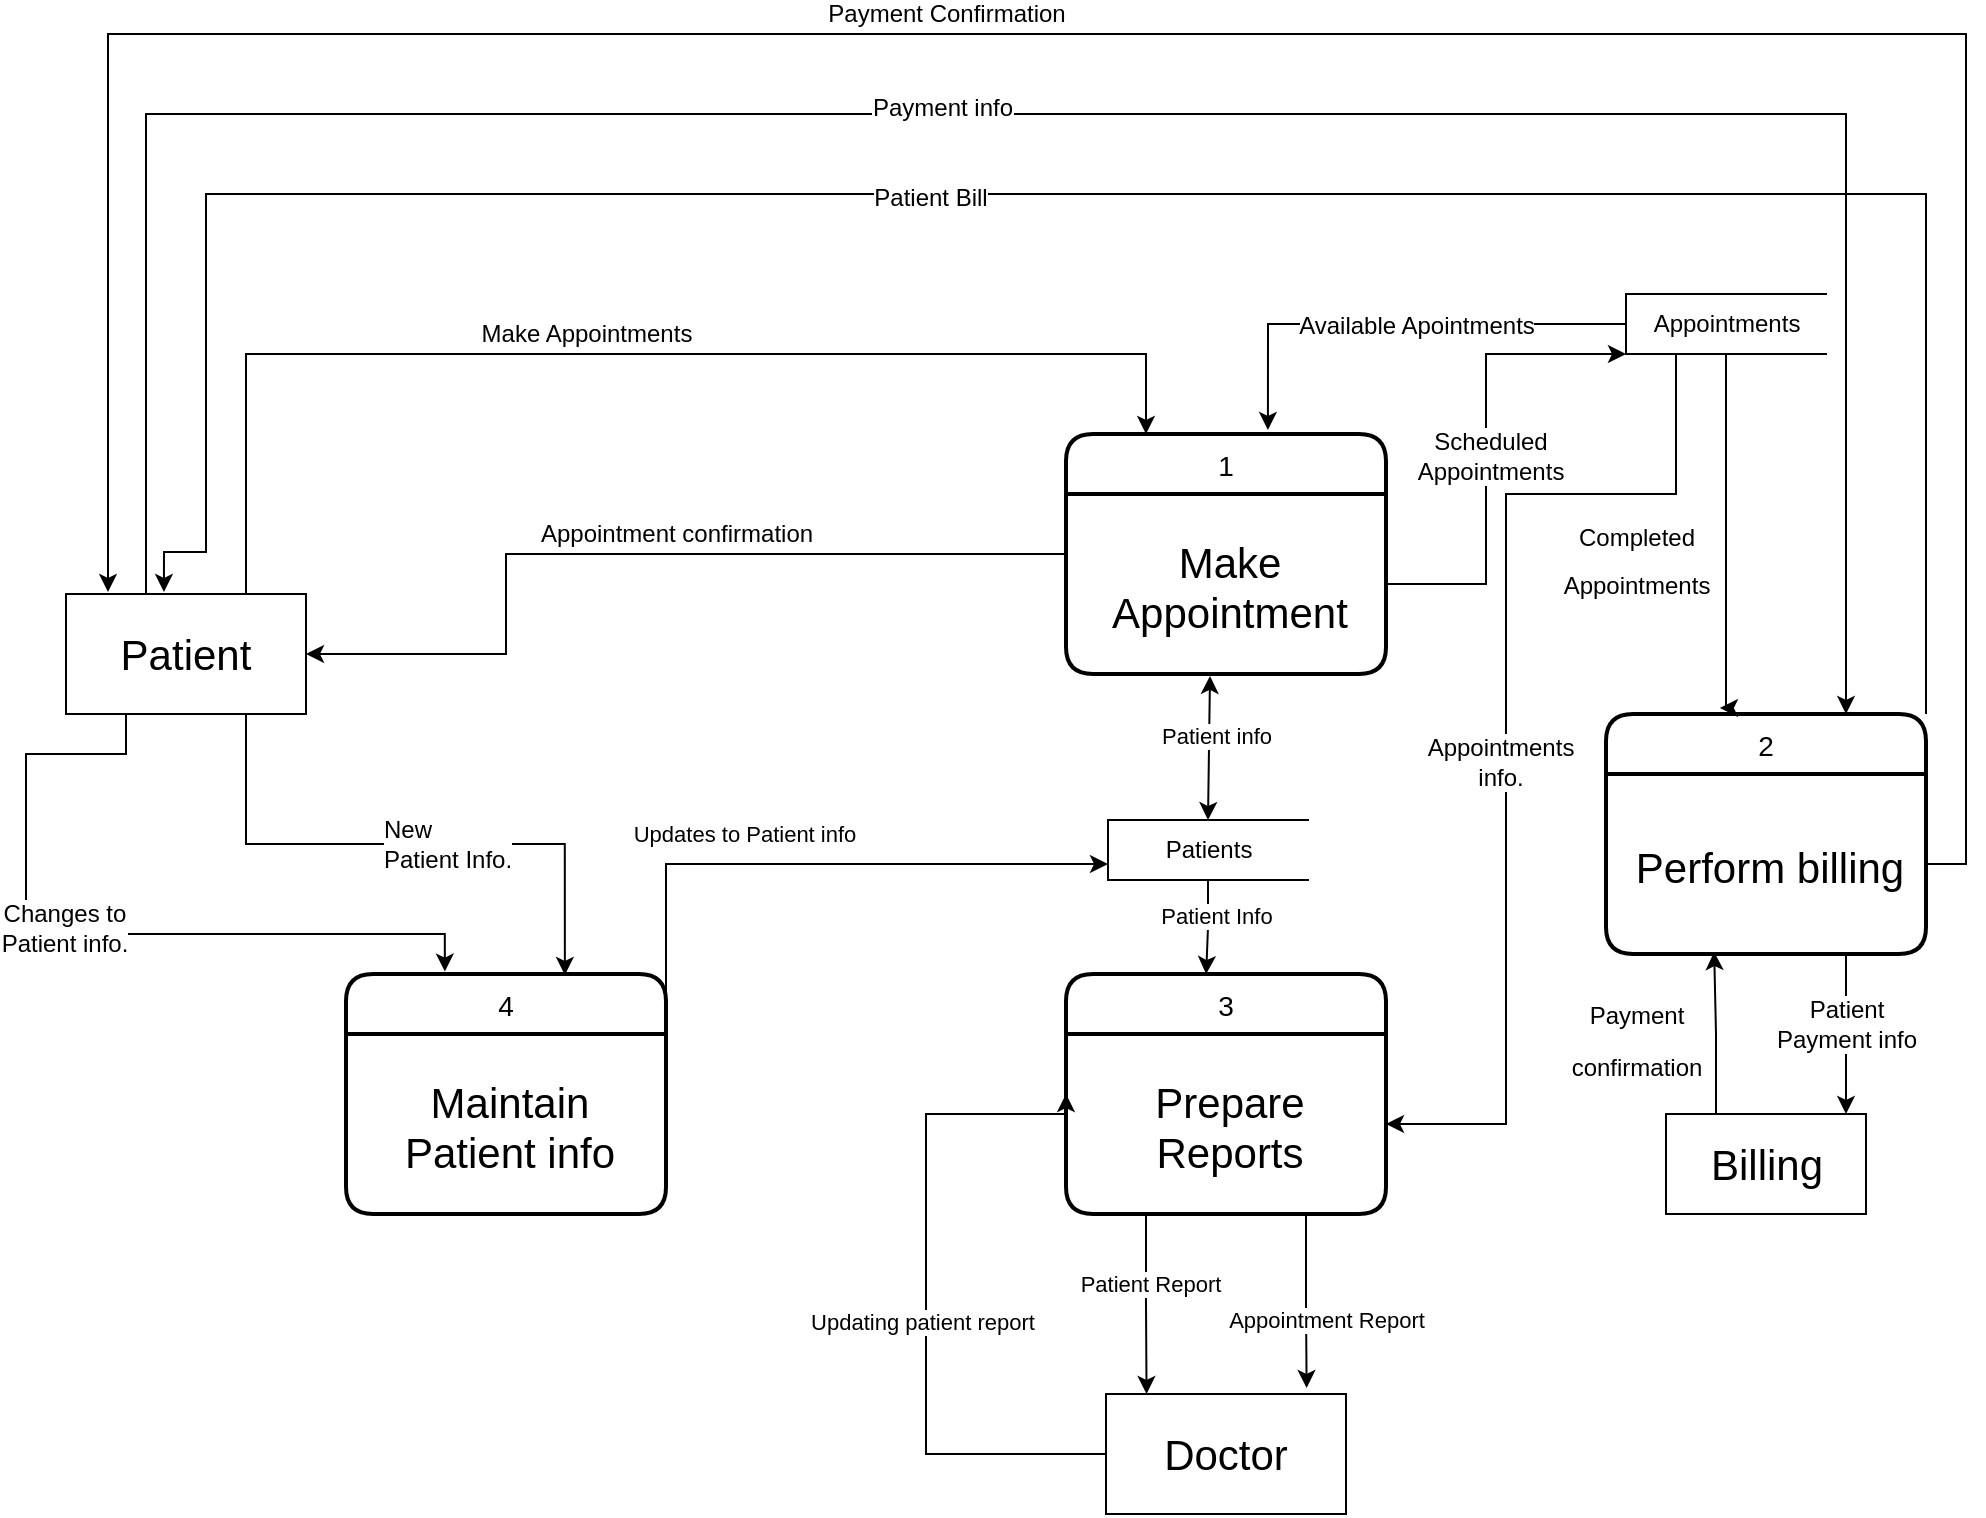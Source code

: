 <mxfile version="18.1.3" type="device"><diagram id="8bqSQ_MQ4UZZcyZu1zvE" name="Page-1"><mxGraphModel dx="2493" dy="788" grid="1" gridSize="10" guides="1" tooltips="1" connect="1" arrows="1" fold="1" page="1" pageScale="1" pageWidth="827" pageHeight="1169" math="0" shadow="0"><root><mxCell id="0"/><mxCell id="1" parent="0"/><mxCell id="Rp1bQd0VNtwFcpzXGOiF-3" style="edgeStyle=orthogonalEdgeStyle;rounded=0;orthogonalLoop=1;jettySize=auto;html=1;exitX=0.25;exitY=0;exitDx=0;exitDy=0;entryX=0.75;entryY=0;entryDx=0;entryDy=0;fontSize=12;" parent="1" source="Rp1bQd0VNtwFcpzXGOiF-9" target="Rp1bQd0VNtwFcpzXGOiF-38" edge="1"><mxGeometry relative="1" as="geometry"><Array as="points"><mxPoint x="-120" y="420"/><mxPoint x="-120" y="180"/><mxPoint x="730" y="180"/></Array></mxGeometry></mxCell><mxCell id="Rp1bQd0VNtwFcpzXGOiF-4" value="Payment info" style="edgeLabel;html=1;align=center;verticalAlign=middle;resizable=0;points=[];fontSize=12;" parent="Rp1bQd0VNtwFcpzXGOiF-3" vertex="1" connectable="0"><mxGeometry x="-0.097" y="3" relative="1" as="geometry"><mxPoint x="16" as="offset"/></mxGeometry></mxCell><mxCell id="Rp1bQd0VNtwFcpzXGOiF-5" style="edgeStyle=orthogonalEdgeStyle;rounded=0;orthogonalLoop=1;jettySize=auto;html=1;exitX=0.25;exitY=1;exitDx=0;exitDy=0;fontSize=12;entryX=0.309;entryY=-0.01;entryDx=0;entryDy=0;entryPerimeter=0;" parent="1" source="Rp1bQd0VNtwFcpzXGOiF-9" target="Rp1bQd0VNtwFcpzXGOiF-13" edge="1"><mxGeometry relative="1" as="geometry"><mxPoint x="60" y="520" as="targetPoint"/><Array as="points"><mxPoint x="-130" y="500"/><mxPoint x="-180" y="500"/><mxPoint x="-180" y="590"/><mxPoint x="29" y="590"/></Array></mxGeometry></mxCell><mxCell id="Rp1bQd0VNtwFcpzXGOiF-6" value="Changes to &lt;br&gt;Patient info." style="edgeLabel;html=1;align=center;verticalAlign=middle;resizable=0;points=[];fontSize=12;" parent="Rp1bQd0VNtwFcpzXGOiF-5" vertex="1" connectable="0"><mxGeometry x="-0.061" y="1" relative="1" as="geometry"><mxPoint x="-4" y="-2" as="offset"/></mxGeometry></mxCell><mxCell id="Rp1bQd0VNtwFcpzXGOiF-7" style="edgeStyle=orthogonalEdgeStyle;rounded=0;orthogonalLoop=1;jettySize=auto;html=1;exitX=0.75;exitY=1;exitDx=0;exitDy=0;entryX=0.684;entryY=0.004;entryDx=0;entryDy=0;entryPerimeter=0;fontSize=12;" parent="1" source="Rp1bQd0VNtwFcpzXGOiF-9" target="Rp1bQd0VNtwFcpzXGOiF-13" edge="1"><mxGeometry relative="1" as="geometry"/></mxCell><mxCell id="Rp1bQd0VNtwFcpzXGOiF-8" value="New &lt;br&gt;Patient Info." style="edgeLabel;html=1;align=left;verticalAlign=middle;resizable=0;points=[];fontSize=12;" parent="Rp1bQd0VNtwFcpzXGOiF-7" vertex="1" connectable="0"><mxGeometry x="-0.157" relative="1" as="geometry"><mxPoint x="10" as="offset"/></mxGeometry></mxCell><mxCell id="gqWM-qC1SGjEPxCB22Nc-1" style="edgeStyle=orthogonalEdgeStyle;rounded=0;orthogonalLoop=1;jettySize=auto;html=1;exitX=0.75;exitY=0;exitDx=0;exitDy=0;entryX=0.25;entryY=0;entryDx=0;entryDy=0;" edge="1" parent="1" source="Rp1bQd0VNtwFcpzXGOiF-9" target="Rp1bQd0VNtwFcpzXGOiF-17"><mxGeometry relative="1" as="geometry"><Array as="points"><mxPoint x="-70" y="300"/><mxPoint x="380" y="300"/></Array></mxGeometry></mxCell><mxCell id="Rp1bQd0VNtwFcpzXGOiF-9" value="&lt;font style=&quot;font-size: 21px;&quot;&gt;Patient&lt;/font&gt;" style="rounded=0;whiteSpace=wrap;html=1;" parent="1" vertex="1"><mxGeometry x="-160" y="420" width="120" height="60" as="geometry"/></mxCell><mxCell id="Rp1bQd0VNtwFcpzXGOiF-10" style="edgeStyle=orthogonalEdgeStyle;rounded=0;orthogonalLoop=1;jettySize=auto;html=1;entryX=0;entryY=0.5;entryDx=0;entryDy=0;exitX=0;exitY=0.5;exitDx=0;exitDy=0;" parent="1" source="Rp1bQd0VNtwFcpzXGOiF-12" target="Rp1bQd0VNtwFcpzXGOiF-20" edge="1"><mxGeometry relative="1" as="geometry"><Array as="points"><mxPoint x="270" y="850"/><mxPoint x="270" y="680"/><mxPoint x="340" y="680"/></Array></mxGeometry></mxCell><mxCell id="Rp1bQd0VNtwFcpzXGOiF-11" value="Updating patient report" style="edgeLabel;html=1;align=center;verticalAlign=middle;resizable=0;points=[];" parent="Rp1bQd0VNtwFcpzXGOiF-10" vertex="1" connectable="0"><mxGeometry x="-0.079" y="2" relative="1" as="geometry"><mxPoint as="offset"/></mxGeometry></mxCell><mxCell id="Rp1bQd0VNtwFcpzXGOiF-12" value="&lt;font style=&quot;font-size: 21px;&quot;&gt;Doctor&lt;/font&gt;" style="whiteSpace=wrap;html=1;rounded=0;" parent="1" vertex="1"><mxGeometry x="360" y="820" width="120" height="60" as="geometry"/></mxCell><mxCell id="Rp1bQd0VNtwFcpzXGOiF-13" value="4" style="swimlane;childLayout=stackLayout;horizontal=1;startSize=30;horizontalStack=0;rounded=1;fontSize=14;fontStyle=0;strokeWidth=2;resizeParent=0;resizeLast=1;shadow=0;dashed=0;align=center;" parent="1" vertex="1"><mxGeometry x="-20" y="610" width="160" height="120" as="geometry"/></mxCell><mxCell id="Rp1bQd0VNtwFcpzXGOiF-14" value="Maintain &#10;Patient info" style="align=center;strokeColor=none;fillColor=none;spacingLeft=4;fontSize=21;verticalAlign=middle;resizable=0;rotatable=0;part=1;" parent="Rp1bQd0VNtwFcpzXGOiF-13" vertex="1"><mxGeometry y="30" width="160" height="90" as="geometry"/></mxCell><mxCell id="Rp1bQd0VNtwFcpzXGOiF-15" style="edgeStyle=orthogonalEdgeStyle;rounded=0;orthogonalLoop=1;jettySize=auto;html=1;entryX=1;entryY=0.5;entryDx=0;entryDy=0;" parent="1" source="Rp1bQd0VNtwFcpzXGOiF-17" target="Rp1bQd0VNtwFcpzXGOiF-9" edge="1"><mxGeometry relative="1" as="geometry"><Array as="points"><mxPoint x="60" y="400"/><mxPoint x="60" y="450"/></Array></mxGeometry></mxCell><mxCell id="Rp1bQd0VNtwFcpzXGOiF-17" value="1" style="swimlane;childLayout=stackLayout;horizontal=1;startSize=30;horizontalStack=0;rounded=1;fontSize=14;fontStyle=0;strokeWidth=2;resizeParent=0;resizeLast=1;shadow=0;dashed=0;align=center;" parent="1" vertex="1"><mxGeometry x="340" y="340" width="160" height="120" as="geometry"/></mxCell><mxCell id="Rp1bQd0VNtwFcpzXGOiF-18" value="Make &#10;Appointment" style="align=center;strokeColor=none;fillColor=none;spacingLeft=4;fontSize=21;verticalAlign=middle;resizable=0;rotatable=0;part=1;" parent="Rp1bQd0VNtwFcpzXGOiF-17" vertex="1"><mxGeometry y="30" width="160" height="90" as="geometry"/></mxCell><mxCell id="Rp1bQd0VNtwFcpzXGOiF-19" value="Appointment confirmation" style="text;html=1;align=center;verticalAlign=middle;resizable=0;points=[];autosize=1;strokeColor=none;fillColor=none;" parent="1" vertex="1"><mxGeometry x="70" y="380" width="150" height="20" as="geometry"/></mxCell><mxCell id="Rp1bQd0VNtwFcpzXGOiF-20" value="3" style="swimlane;childLayout=stackLayout;horizontal=1;startSize=30;horizontalStack=0;rounded=1;fontSize=14;fontStyle=0;strokeWidth=2;resizeParent=0;resizeLast=1;shadow=0;dashed=0;align=center;" parent="1" vertex="1"><mxGeometry x="340" y="610" width="160" height="120" as="geometry"/></mxCell><mxCell id="Rp1bQd0VNtwFcpzXGOiF-21" value="Prepare &#10;Reports" style="align=center;strokeColor=none;fillColor=none;spacingLeft=4;fontSize=21;verticalAlign=middle;resizable=0;rotatable=0;part=1;" parent="Rp1bQd0VNtwFcpzXGOiF-20" vertex="1"><mxGeometry y="30" width="160" height="90" as="geometry"/></mxCell><mxCell id="Rp1bQd0VNtwFcpzXGOiF-22" style="edgeStyle=orthogonalEdgeStyle;rounded=0;orthogonalLoop=1;jettySize=auto;html=1;exitX=0.25;exitY=1;exitDx=0;exitDy=0;entryX=0.169;entryY=0;entryDx=0;entryDy=0;entryPerimeter=0;" parent="1" source="Rp1bQd0VNtwFcpzXGOiF-21" target="Rp1bQd0VNtwFcpzXGOiF-12" edge="1"><mxGeometry relative="1" as="geometry"/></mxCell><mxCell id="Rp1bQd0VNtwFcpzXGOiF-23" value="Patient Report" style="edgeLabel;html=1;align=center;verticalAlign=middle;resizable=0;points=[];" parent="Rp1bQd0VNtwFcpzXGOiF-22" vertex="1" connectable="0"><mxGeometry x="-0.221" y="2" relative="1" as="geometry"><mxPoint as="offset"/></mxGeometry></mxCell><mxCell id="Rp1bQd0VNtwFcpzXGOiF-24" style="edgeStyle=orthogonalEdgeStyle;rounded=0;orthogonalLoop=1;jettySize=auto;html=1;exitX=0.75;exitY=1;exitDx=0;exitDy=0;entryX=0.836;entryY=-0.05;entryDx=0;entryDy=0;entryPerimeter=0;" parent="1" source="Rp1bQd0VNtwFcpzXGOiF-21" target="Rp1bQd0VNtwFcpzXGOiF-12" edge="1"><mxGeometry relative="1" as="geometry"/></mxCell><mxCell id="Rp1bQd0VNtwFcpzXGOiF-25" value="Appointment Report" style="edgeLabel;html=1;align=center;verticalAlign=middle;resizable=0;points=[];" parent="Rp1bQd0VNtwFcpzXGOiF-24" vertex="1" connectable="0"><mxGeometry x="-0.114" relative="1" as="geometry"><mxPoint x="10" y="14" as="offset"/></mxGeometry></mxCell><mxCell id="Rp1bQd0VNtwFcpzXGOiF-26" value="Make Appointments" style="text;html=1;align=center;verticalAlign=middle;resizable=0;points=[];autosize=1;strokeColor=none;fillColor=none;" parent="1" vertex="1"><mxGeometry x="40" y="280" width="120" height="20" as="geometry"/></mxCell><mxCell id="Rp1bQd0VNtwFcpzXGOiF-29" style="edgeStyle=orthogonalEdgeStyle;rounded=0;orthogonalLoop=1;jettySize=auto;html=1;exitX=0.5;exitY=1;exitDx=0;exitDy=0;entryX=0.438;entryY=0;entryDx=0;entryDy=0;entryPerimeter=0;" parent="1" source="Rp1bQd0VNtwFcpzXGOiF-31" target="Rp1bQd0VNtwFcpzXGOiF-20" edge="1"><mxGeometry relative="1" as="geometry"/></mxCell><mxCell id="Rp1bQd0VNtwFcpzXGOiF-30" value="Patient Info" style="edgeLabel;html=1;align=center;verticalAlign=middle;resizable=0;points=[];" parent="Rp1bQd0VNtwFcpzXGOiF-29" vertex="1" connectable="0"><mxGeometry x="-0.402" y="2" relative="1" as="geometry"><mxPoint x="2" y="3" as="offset"/></mxGeometry></mxCell><mxCell id="Rp1bQd0VNtwFcpzXGOiF-31" value="Patients" style="html=1;dashed=0;whitespace=wrap;shape=partialRectangle;right=0;" parent="1" vertex="1"><mxGeometry x="361" y="533" width="100" height="30" as="geometry"/></mxCell><mxCell id="Rp1bQd0VNtwFcpzXGOiF-32" style="edgeStyle=orthogonalEdgeStyle;rounded=0;orthogonalLoop=1;jettySize=auto;html=1;exitX=1;exitY=0;exitDx=0;exitDy=0;" parent="1" source="Rp1bQd0VNtwFcpzXGOiF-14" target="Rp1bQd0VNtwFcpzXGOiF-31" edge="1"><mxGeometry relative="1" as="geometry"><Array as="points"><mxPoint x="220" y="555"/><mxPoint x="220" y="555"/></Array></mxGeometry></mxCell><mxCell id="Rp1bQd0VNtwFcpzXGOiF-33" value="Updates to Patient info" style="edgeLabel;html=1;align=center;verticalAlign=middle;resizable=0;points=[];" parent="Rp1bQd0VNtwFcpzXGOiF-32" vertex="1" connectable="0"><mxGeometry x="-0.326" y="4" relative="1" as="geometry"><mxPoint x="21" y="-11" as="offset"/></mxGeometry></mxCell><mxCell id="Rp1bQd0VNtwFcpzXGOiF-36" style="edgeStyle=orthogonalEdgeStyle;rounded=0;orthogonalLoop=1;jettySize=auto;html=1;exitX=1;exitY=0;exitDx=0;exitDy=0;entryX=0.408;entryY=-0.017;entryDx=0;entryDy=0;entryPerimeter=0;fontSize=12;" parent="1" source="Rp1bQd0VNtwFcpzXGOiF-38" target="Rp1bQd0VNtwFcpzXGOiF-9" edge="1"><mxGeometry relative="1" as="geometry"><Array as="points"><mxPoint x="770" y="220"/><mxPoint x="-90" y="220"/><mxPoint x="-90" y="399"/><mxPoint x="-111" y="399"/></Array></mxGeometry></mxCell><mxCell id="Rp1bQd0VNtwFcpzXGOiF-37" value="Patient Bill" style="edgeLabel;html=1;align=center;verticalAlign=middle;resizable=0;points=[];fontSize=12;" parent="Rp1bQd0VNtwFcpzXGOiF-36" vertex="1" connectable="0"><mxGeometry x="0.18" y="2" relative="1" as="geometry"><mxPoint x="32" as="offset"/></mxGeometry></mxCell><mxCell id="Rp1bQd0VNtwFcpzXGOiF-38" value="2" style="swimlane;childLayout=stackLayout;horizontal=1;startSize=30;horizontalStack=0;rounded=1;fontSize=14;fontStyle=0;strokeWidth=2;resizeParent=0;resizeLast=1;shadow=0;dashed=0;align=center;" parent="1" vertex="1"><mxGeometry x="610" y="480" width="160" height="120" as="geometry"/></mxCell><mxCell id="Rp1bQd0VNtwFcpzXGOiF-39" value="Perform billing" style="align=center;strokeColor=none;fillColor=none;spacingLeft=4;fontSize=21;verticalAlign=middle;resizable=0;rotatable=0;part=1;" parent="Rp1bQd0VNtwFcpzXGOiF-38" vertex="1"><mxGeometry y="30" width="160" height="90" as="geometry"/></mxCell><mxCell id="Rp1bQd0VNtwFcpzXGOiF-40" style="edgeStyle=orthogonalEdgeStyle;rounded=0;orthogonalLoop=1;jettySize=auto;html=1;fontSize=21;entryX=0.356;entryY=-0.025;entryDx=0;entryDy=0;entryPerimeter=0;" parent="1" source="Rp1bQd0VNtwFcpzXGOiF-45" target="Rp1bQd0VNtwFcpzXGOiF-38" edge="1"><mxGeometry relative="1" as="geometry"><mxPoint x="670" y="470" as="targetPoint"/><Array as="points"><mxPoint x="670" y="477"/></Array></mxGeometry></mxCell><mxCell id="Rp1bQd0VNtwFcpzXGOiF-41" style="edgeStyle=orthogonalEdgeStyle;rounded=0;orthogonalLoop=1;jettySize=auto;html=1;entryX=0.631;entryY=-0.017;entryDx=0;entryDy=0;entryPerimeter=0;fontSize=12;" parent="1" source="Rp1bQd0VNtwFcpzXGOiF-45" target="Rp1bQd0VNtwFcpzXGOiF-17" edge="1"><mxGeometry relative="1" as="geometry"/></mxCell><mxCell id="Rp1bQd0VNtwFcpzXGOiF-42" value="Available Apointments" style="edgeLabel;html=1;align=center;verticalAlign=middle;resizable=0;points=[];fontSize=12;" parent="Rp1bQd0VNtwFcpzXGOiF-41" vertex="1" connectable="0"><mxGeometry x="-0.095" y="1" relative="1" as="geometry"><mxPoint as="offset"/></mxGeometry></mxCell><mxCell id="Rp1bQd0VNtwFcpzXGOiF-43" style="edgeStyle=orthogonalEdgeStyle;rounded=0;orthogonalLoop=1;jettySize=auto;html=1;exitX=0.25;exitY=1;exitDx=0;exitDy=0;entryX=1;entryY=0.5;entryDx=0;entryDy=0;fontSize=12;" parent="1" source="Rp1bQd0VNtwFcpzXGOiF-45" target="Rp1bQd0VNtwFcpzXGOiF-21" edge="1"><mxGeometry relative="1" as="geometry"><Array as="points"><mxPoint x="645" y="370"/><mxPoint x="560" y="370"/><mxPoint x="560" y="685"/></Array></mxGeometry></mxCell><mxCell id="Rp1bQd0VNtwFcpzXGOiF-44" value="Appointments&lt;br&gt;info." style="edgeLabel;html=1;align=center;verticalAlign=middle;resizable=0;points=[];fontSize=12;" parent="Rp1bQd0VNtwFcpzXGOiF-43" vertex="1" connectable="0"><mxGeometry x="0.091" y="-3" relative="1" as="geometry"><mxPoint as="offset"/></mxGeometry></mxCell><mxCell id="Rp1bQd0VNtwFcpzXGOiF-45" value="Appointments" style="html=1;dashed=0;whitespace=wrap;shape=partialRectangle;right=0;" parent="1" vertex="1"><mxGeometry x="620" y="270" width="100" height="30" as="geometry"/></mxCell><mxCell id="Rp1bQd0VNtwFcpzXGOiF-46" value="&lt;p style=&quot;line-height: 0.3;&quot;&gt;&lt;/p&gt;&lt;blockquote style=&quot;margin: 0 0 0 40px; border: none; padding: 0px;&quot;&gt;&lt;/blockquote&gt;&lt;span style=&quot;font-size: 12px; background-color: initial;&quot;&gt;Completed&lt;/span&gt;&lt;br&gt;&lt;font style=&quot;font-size: 12px; line-height: 0.5;&quot;&gt;Appointments&lt;/font&gt;&lt;p&gt;&lt;/p&gt;" style="text;html=1;align=center;verticalAlign=middle;resizable=0;points=[];autosize=1;strokeColor=none;fillColor=none;fontSize=20;" parent="1" vertex="1"><mxGeometry x="580" y="350" width="90" height="100" as="geometry"/></mxCell><mxCell id="Rp1bQd0VNtwFcpzXGOiF-47" style="edgeStyle=orthogonalEdgeStyle;rounded=0;orthogonalLoop=1;jettySize=auto;html=1;exitX=0.25;exitY=0;exitDx=0;exitDy=0;entryX=0.338;entryY=0.989;entryDx=0;entryDy=0;entryPerimeter=0;fontSize=21;" parent="1" source="Rp1bQd0VNtwFcpzXGOiF-49" target="Rp1bQd0VNtwFcpzXGOiF-39" edge="1"><mxGeometry relative="1" as="geometry"/></mxCell><mxCell id="Rp1bQd0VNtwFcpzXGOiF-48" value="&lt;font style=&quot;font-size: 12px;&quot;&gt;Payment &lt;br&gt;confirmation&lt;/font&gt;" style="edgeLabel;html=1;align=center;verticalAlign=middle;resizable=0;points=[];fontSize=21;" parent="Rp1bQd0VNtwFcpzXGOiF-47" vertex="1" connectable="0"><mxGeometry x="-0.096" relative="1" as="geometry"><mxPoint x="-40" y="-3" as="offset"/></mxGeometry></mxCell><mxCell id="Rp1bQd0VNtwFcpzXGOiF-49" value="&lt;font style=&quot;font-size: 21px;&quot;&gt;Billing&lt;/font&gt;" style="html=1;dashed=0;whitespace=wrap;fontSize=12;" parent="1" vertex="1"><mxGeometry x="640" y="680" width="100" height="50" as="geometry"/></mxCell><mxCell id="Rp1bQd0VNtwFcpzXGOiF-50" style="edgeStyle=orthogonalEdgeStyle;rounded=0;orthogonalLoop=1;jettySize=auto;html=1;exitX=0.75;exitY=1;exitDx=0;exitDy=0;entryX=0.9;entryY=0;entryDx=0;entryDy=0;entryPerimeter=0;fontSize=12;" parent="1" source="Rp1bQd0VNtwFcpzXGOiF-39" target="Rp1bQd0VNtwFcpzXGOiF-49" edge="1"><mxGeometry relative="1" as="geometry"/></mxCell><mxCell id="Rp1bQd0VNtwFcpzXGOiF-51" value="Patient&lt;br&gt;Payment info" style="edgeLabel;html=1;align=center;verticalAlign=middle;resizable=0;points=[];fontSize=12;" parent="Rp1bQd0VNtwFcpzXGOiF-50" vertex="1" connectable="0"><mxGeometry x="-0.125" relative="1" as="geometry"><mxPoint as="offset"/></mxGeometry></mxCell><mxCell id="Rp1bQd0VNtwFcpzXGOiF-52" style="edgeStyle=orthogonalEdgeStyle;rounded=0;orthogonalLoop=1;jettySize=auto;html=1;entryX=0.175;entryY=-0.017;entryDx=0;entryDy=0;entryPerimeter=0;fontSize=12;" parent="1" source="Rp1bQd0VNtwFcpzXGOiF-39" target="Rp1bQd0VNtwFcpzXGOiF-9" edge="1"><mxGeometry relative="1" as="geometry"><Array as="points"><mxPoint x="790" y="555"/><mxPoint x="790" y="140"/><mxPoint x="-139" y="140"/></Array></mxGeometry></mxCell><mxCell id="Rp1bQd0VNtwFcpzXGOiF-53" value="Payment Confirmation" style="edgeLabel;html=1;align=center;verticalAlign=middle;resizable=0;points=[];fontSize=12;" parent="Rp1bQd0VNtwFcpzXGOiF-52" vertex="1" connectable="0"><mxGeometry x="0.142" y="3" relative="1" as="geometry"><mxPoint x="-7" y="-13" as="offset"/></mxGeometry></mxCell><mxCell id="Rp1bQd0VNtwFcpzXGOiF-54" style="edgeStyle=orthogonalEdgeStyle;rounded=0;orthogonalLoop=1;jettySize=auto;html=1;entryX=0;entryY=1;entryDx=0;entryDy=0;fontSize=12;" parent="1" source="Rp1bQd0VNtwFcpzXGOiF-18" target="Rp1bQd0VNtwFcpzXGOiF-45" edge="1"><mxGeometry relative="1" as="geometry"><Array as="points"><mxPoint x="550" y="415"/><mxPoint x="550" y="300"/></Array></mxGeometry></mxCell><mxCell id="Rp1bQd0VNtwFcpzXGOiF-55" value="Scheduled&lt;br&gt;Appointments" style="edgeLabel;html=1;align=center;verticalAlign=middle;resizable=0;points=[];fontSize=12;" parent="Rp1bQd0VNtwFcpzXGOiF-54" vertex="1" connectable="0"><mxGeometry x="-0.03" y="-2" relative="1" as="geometry"><mxPoint as="offset"/></mxGeometry></mxCell><mxCell id="gqWM-qC1SGjEPxCB22Nc-2" value="" style="endArrow=classic;startArrow=classic;html=1;rounded=0;exitX=0.5;exitY=0;exitDx=0;exitDy=0;entryX=0.45;entryY=1.011;entryDx=0;entryDy=0;entryPerimeter=0;" edge="1" parent="1" source="Rp1bQd0VNtwFcpzXGOiF-31" target="Rp1bQd0VNtwFcpzXGOiF-18"><mxGeometry width="50" height="50" relative="1" as="geometry"><mxPoint x="380" y="520" as="sourcePoint"/><mxPoint x="430" y="470" as="targetPoint"/></mxGeometry></mxCell><mxCell id="gqWM-qC1SGjEPxCB22Nc-3" value="Patient info" style="edgeLabel;html=1;align=center;verticalAlign=middle;resizable=0;points=[];" vertex="1" connectable="0" parent="gqWM-qC1SGjEPxCB22Nc-2"><mxGeometry x="0.168" y="-3" relative="1" as="geometry"><mxPoint as="offset"/></mxGeometry></mxCell></root></mxGraphModel></diagram></mxfile>